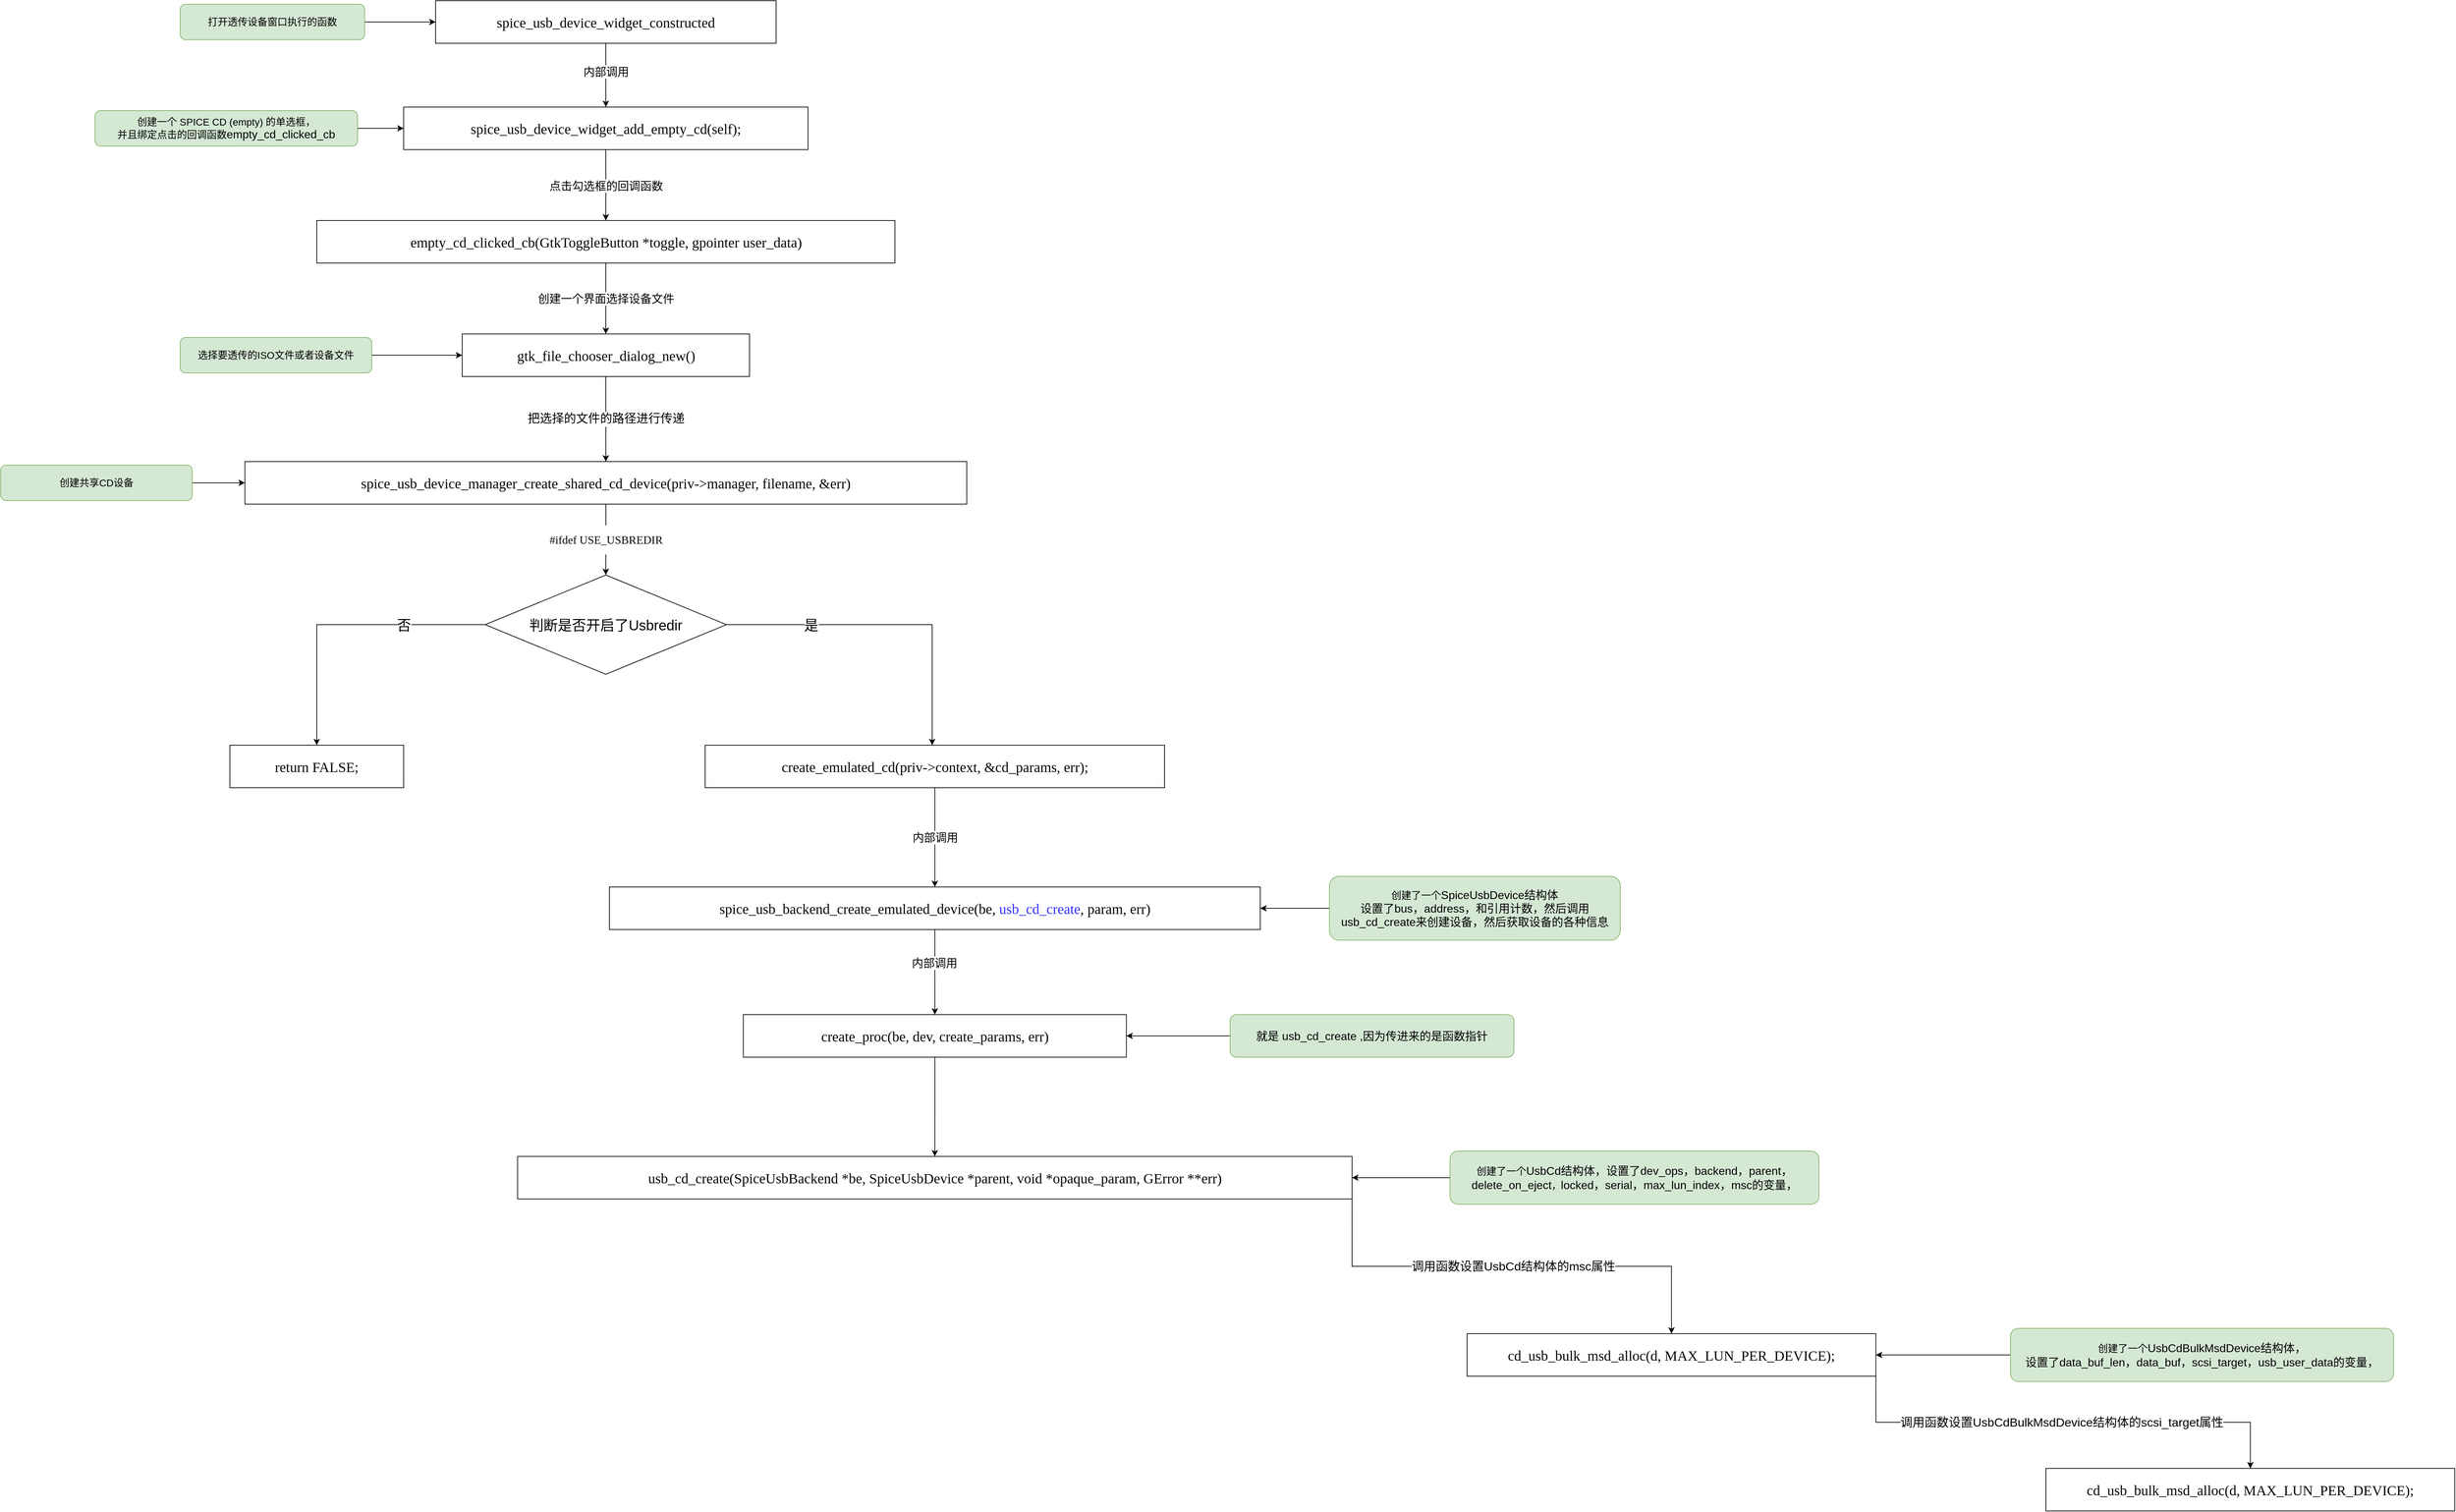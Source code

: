 <mxfile version="21.2.1" type="github">
  <diagram name="第 1 页" id="EY6AYwfko7_sltbW0h-Z">
    <mxGraphModel dx="2074" dy="664" grid="1" gridSize="10" guides="1" tooltips="1" connect="1" arrows="1" fold="1" page="1" pageScale="1" pageWidth="827" pageHeight="1169" math="0" shadow="0">
      <root>
        <mxCell id="0" />
        <mxCell id="1" parent="0" />
        <mxCell id="2CJtTAYrKENx-c4gSzAz-6" style="edgeStyle=orthogonalEdgeStyle;rounded=0;orthogonalLoop=1;jettySize=auto;html=1;" edge="1" parent="1" source="2CJtTAYrKENx-c4gSzAz-1" target="2CJtTAYrKENx-c4gSzAz-5">
          <mxGeometry relative="1" as="geometry" />
        </mxCell>
        <mxCell id="2CJtTAYrKENx-c4gSzAz-7" value="&lt;font style=&quot;font-size: 16px;&quot;&gt;内部调用&lt;/font&gt;" style="edgeLabel;html=1;align=center;verticalAlign=middle;resizable=0;points=[];" vertex="1" connectable="0" parent="2CJtTAYrKENx-c4gSzAz-6">
          <mxGeometry x="-0.267" y="1" relative="1" as="geometry">
            <mxPoint x="-1" y="7" as="offset" />
          </mxGeometry>
        </mxCell>
        <mxCell id="2CJtTAYrKENx-c4gSzAz-1" value="&lt;pre style=&quot;background-color: rgb(255, 255, 255); color: rgb(8, 8, 8);&quot;&gt;&lt;font face=&quot;Lucida Console&quot; style=&quot;font-size: 20px;&quot;&gt;spice_usb_device_widget_constructed&lt;/font&gt;&lt;/pre&gt;" style="rounded=0;whiteSpace=wrap;html=1;" vertex="1" parent="1">
          <mxGeometry x="200" y="150" width="480" height="60" as="geometry" />
        </mxCell>
        <mxCell id="2CJtTAYrKENx-c4gSzAz-4" style="edgeStyle=orthogonalEdgeStyle;rounded=0;orthogonalLoop=1;jettySize=auto;html=1;" edge="1" parent="1" source="2CJtTAYrKENx-c4gSzAz-3" target="2CJtTAYrKENx-c4gSzAz-1">
          <mxGeometry relative="1" as="geometry" />
        </mxCell>
        <mxCell id="2CJtTAYrKENx-c4gSzAz-3" value="&lt;font style=&quot;font-size: 14px;&quot;&gt;打开透传设备窗口执行的函数&lt;/font&gt;" style="rounded=1;whiteSpace=wrap;html=1;fillColor=#d5e8d4;strokeColor=#82b366;" vertex="1" parent="1">
          <mxGeometry x="-160" y="155" width="260" height="50" as="geometry" />
        </mxCell>
        <mxCell id="2CJtTAYrKENx-c4gSzAz-11" style="edgeStyle=orthogonalEdgeStyle;rounded=0;orthogonalLoop=1;jettySize=auto;html=1;" edge="1" parent="1" source="2CJtTAYrKENx-c4gSzAz-5" target="2CJtTAYrKENx-c4gSzAz-10">
          <mxGeometry relative="1" as="geometry" />
        </mxCell>
        <mxCell id="2CJtTAYrKENx-c4gSzAz-12" value="&lt;font style=&quot;font-size: 16px;&quot;&gt;点击勾选框的回调函数&lt;/font&gt;" style="edgeLabel;html=1;align=center;verticalAlign=middle;resizable=0;points=[];" vertex="1" connectable="0" parent="2CJtTAYrKENx-c4gSzAz-11">
          <mxGeometry x="0.267" y="2" relative="1" as="geometry">
            <mxPoint x="-2" y="-13" as="offset" />
          </mxGeometry>
        </mxCell>
        <mxCell id="2CJtTAYrKENx-c4gSzAz-5" value="&lt;pre style=&quot;background-color: rgb(255, 255, 255);&quot;&gt;&lt;font style=&quot;font-size: 20px;&quot; face=&quot;Lucida Console&quot; color=&quot;#080808&quot;&gt;spice_usb_device_widget_add_empty_cd(self);&lt;/font&gt;&lt;font color=&quot;#080808&quot;&gt;&lt;br&gt;&lt;/font&gt;&lt;/pre&gt;" style="rounded=0;whiteSpace=wrap;html=1;" vertex="1" parent="1">
          <mxGeometry x="155" y="300" width="570" height="60" as="geometry" />
        </mxCell>
        <mxCell id="2CJtTAYrKENx-c4gSzAz-9" style="edgeStyle=orthogonalEdgeStyle;rounded=0;orthogonalLoop=1;jettySize=auto;html=1;" edge="1" parent="1" source="2CJtTAYrKENx-c4gSzAz-8" target="2CJtTAYrKENx-c4gSzAz-5">
          <mxGeometry relative="1" as="geometry" />
        </mxCell>
        <mxCell id="2CJtTAYrKENx-c4gSzAz-8" value="&lt;div style=&quot;&quot;&gt;&lt;span style=&quot;font-size: 14px; background-color: initial;&quot;&gt;创建一个 SPICE CD (empty) 的&lt;/span&gt;&lt;span style=&quot;font-size: 14px; background-color: initial;&quot;&gt;单选框，&lt;/span&gt;&lt;/div&gt;&lt;font style=&quot;font-size: 14px;&quot;&gt;&lt;div style=&quot;&quot;&gt;&lt;font style=&quot;background-color: initial;&quot;&gt;并且绑定点击的回调函数&lt;/font&gt;&lt;font style=&quot;background-color: initial; font-size: 16px;&quot;&gt;empty_cd_clicked_cb&lt;/font&gt;&lt;/div&gt;&lt;/font&gt;" style="rounded=1;whiteSpace=wrap;html=1;fillColor=#d5e8d4;strokeColor=#82b366;align=center;" vertex="1" parent="1">
          <mxGeometry x="-280" y="305" width="370" height="50" as="geometry" />
        </mxCell>
        <mxCell id="2CJtTAYrKENx-c4gSzAz-14" style="edgeStyle=orthogonalEdgeStyle;rounded=0;orthogonalLoop=1;jettySize=auto;html=1;" edge="1" parent="1" source="2CJtTAYrKENx-c4gSzAz-10" target="2CJtTAYrKENx-c4gSzAz-13">
          <mxGeometry relative="1" as="geometry" />
        </mxCell>
        <mxCell id="2CJtTAYrKENx-c4gSzAz-15" value="&lt;font style=&quot;font-size: 16px;&quot;&gt;创建一个界面选择设备文件&lt;/font&gt;" style="edgeLabel;html=1;align=center;verticalAlign=middle;resizable=0;points=[];" vertex="1" connectable="0" parent="2CJtTAYrKENx-c4gSzAz-14">
          <mxGeometry x="0.2" y="-3" relative="1" as="geometry">
            <mxPoint x="3" y="-10" as="offset" />
          </mxGeometry>
        </mxCell>
        <mxCell id="2CJtTAYrKENx-c4gSzAz-10" value="&lt;pre style=&quot;background-color: rgb(255, 255, 255); font-size: 20px;&quot;&gt;&lt;pre style=&quot;color: rgb(8, 8, 8);&quot;&gt;&lt;font face=&quot;Lucida Console&quot;&gt;empty_cd_clicked_cb(GtkToggleButton *toggle, gpointer user_data)&lt;/font&gt;&lt;/pre&gt;&lt;/pre&gt;" style="rounded=0;whiteSpace=wrap;html=1;" vertex="1" parent="1">
          <mxGeometry x="32.5" y="460" width="815" height="60" as="geometry" />
        </mxCell>
        <mxCell id="2CJtTAYrKENx-c4gSzAz-19" style="edgeStyle=orthogonalEdgeStyle;rounded=0;orthogonalLoop=1;jettySize=auto;html=1;" edge="1" parent="1" source="2CJtTAYrKENx-c4gSzAz-13" target="2CJtTAYrKENx-c4gSzAz-18">
          <mxGeometry relative="1" as="geometry" />
        </mxCell>
        <mxCell id="2CJtTAYrKENx-c4gSzAz-20" value="&lt;font style=&quot;font-size: 17px;&quot;&gt;把选择的文件的路径进行传递&lt;/font&gt;" style="edgeLabel;html=1;align=center;verticalAlign=middle;resizable=0;points=[];" vertex="1" connectable="0" parent="2CJtTAYrKENx-c4gSzAz-19">
          <mxGeometry x="0.234" y="-3" relative="1" as="geometry">
            <mxPoint x="3" y="-14" as="offset" />
          </mxGeometry>
        </mxCell>
        <mxCell id="2CJtTAYrKENx-c4gSzAz-13" value="&lt;pre style=&quot;background-color: rgb(255, 255, 255);&quot;&gt;&lt;font color=&quot;#080808&quot;&gt;&lt;font style=&quot;font-size: 20px;&quot; face=&quot;Lucida Console&quot;&gt;gtk_file_chooser_dialog_new()&lt;/font&gt;&lt;br&gt;&lt;/font&gt;&lt;/pre&gt;" style="rounded=0;whiteSpace=wrap;html=1;" vertex="1" parent="1">
          <mxGeometry x="237.5" y="620" width="405" height="60" as="geometry" />
        </mxCell>
        <mxCell id="2CJtTAYrKENx-c4gSzAz-17" style="edgeStyle=orthogonalEdgeStyle;rounded=0;orthogonalLoop=1;jettySize=auto;html=1;" edge="1" parent="1" source="2CJtTAYrKENx-c4gSzAz-16" target="2CJtTAYrKENx-c4gSzAz-13">
          <mxGeometry relative="1" as="geometry" />
        </mxCell>
        <mxCell id="2CJtTAYrKENx-c4gSzAz-16" value="&lt;div style=&quot;&quot;&gt;&lt;span style=&quot;font-size: 14px;&quot;&gt;选择要透传的ISO文件或者设备文件&lt;/span&gt;&lt;/div&gt;" style="rounded=1;whiteSpace=wrap;html=1;fillColor=#d5e8d4;strokeColor=#82b366;align=center;" vertex="1" parent="1">
          <mxGeometry x="-160" y="625" width="270" height="50" as="geometry" />
        </mxCell>
        <mxCell id="2CJtTAYrKENx-c4gSzAz-22" style="edgeStyle=orthogonalEdgeStyle;rounded=0;orthogonalLoop=1;jettySize=auto;html=1;" edge="1" parent="1" source="2CJtTAYrKENx-c4gSzAz-18" target="2CJtTAYrKENx-c4gSzAz-21">
          <mxGeometry relative="1" as="geometry" />
        </mxCell>
        <mxCell id="2CJtTAYrKENx-c4gSzAz-23" value="&lt;pre style=&quot;color: rgb(8, 8, 8);&quot;&gt;&lt;font style=&quot;font-size: 16px;&quot; face=&quot;Lucida Console&quot;&gt;#ifdef USE_USBREDIR&lt;/font&gt;&lt;/pre&gt;" style="edgeLabel;html=1;align=center;verticalAlign=middle;resizable=0;points=[];" vertex="1" connectable="0" parent="2CJtTAYrKENx-c4gSzAz-22">
          <mxGeometry x="0.301" y="-1" relative="1" as="geometry">
            <mxPoint x="1" y="-15" as="offset" />
          </mxGeometry>
        </mxCell>
        <mxCell id="2CJtTAYrKENx-c4gSzAz-18" value="&lt;pre style=&quot;background-color: rgb(255, 255, 255);&quot;&gt;&lt;pre style=&quot;color: rgb(8, 8, 8);&quot;&gt;&lt;font face=&quot;Lucida Console&quot; style=&quot;font-size: 20px;&quot;&gt;spice_usb_device_manager_create_shared_cd_device(priv-&amp;gt;manager, filename, &amp;amp;err)&lt;/font&gt;&lt;/pre&gt;&lt;/pre&gt;" style="rounded=0;whiteSpace=wrap;html=1;" vertex="1" parent="1">
          <mxGeometry x="-68.75" y="800" width="1017.5" height="60" as="geometry" />
        </mxCell>
        <mxCell id="2CJtTAYrKENx-c4gSzAz-28" style="edgeStyle=orthogonalEdgeStyle;rounded=0;orthogonalLoop=1;jettySize=auto;html=1;" edge="1" parent="1" source="2CJtTAYrKENx-c4gSzAz-21" target="2CJtTAYrKENx-c4gSzAz-25">
          <mxGeometry relative="1" as="geometry">
            <Array as="points">
              <mxPoint x="900" y="1030" />
            </Array>
          </mxGeometry>
        </mxCell>
        <mxCell id="2CJtTAYrKENx-c4gSzAz-31" value="是" style="edgeLabel;html=1;align=center;verticalAlign=middle;resizable=0;points=[];fontSize=20;" vertex="1" connectable="0" parent="2CJtTAYrKENx-c4gSzAz-28">
          <mxGeometry x="-0.525" y="2" relative="1" as="geometry">
            <mxPoint x="9" y="2" as="offset" />
          </mxGeometry>
        </mxCell>
        <mxCell id="2CJtTAYrKENx-c4gSzAz-29" style="edgeStyle=orthogonalEdgeStyle;rounded=0;orthogonalLoop=1;jettySize=auto;html=1;entryX=0.5;entryY=0;entryDx=0;entryDy=0;exitX=0;exitY=0.5;exitDx=0;exitDy=0;" edge="1" parent="1" source="2CJtTAYrKENx-c4gSzAz-21" target="2CJtTAYrKENx-c4gSzAz-24">
          <mxGeometry relative="1" as="geometry" />
        </mxCell>
        <mxCell id="2CJtTAYrKENx-c4gSzAz-30" value="&lt;font style=&quot;font-size: 20px;&quot;&gt;否&lt;/font&gt;" style="edgeLabel;html=1;align=center;verticalAlign=middle;resizable=0;points=[];fontSize=20;" vertex="1" connectable="0" parent="2CJtTAYrKENx-c4gSzAz-29">
          <mxGeometry x="-0.284" relative="1" as="geometry">
            <mxPoint x="31" as="offset" />
          </mxGeometry>
        </mxCell>
        <mxCell id="2CJtTAYrKENx-c4gSzAz-21" value="&lt;font style=&quot;font-size: 20px;&quot;&gt;判断是否开启了Usbredir&lt;/font&gt;" style="rhombus;whiteSpace=wrap;html=1;" vertex="1" parent="1">
          <mxGeometry x="270" y="960" width="340" height="140" as="geometry" />
        </mxCell>
        <mxCell id="2CJtTAYrKENx-c4gSzAz-24" value="&lt;pre style=&quot;background-color: rgb(255, 255, 255);&quot;&gt;&lt;pre style=&quot;color: rgb(8, 8, 8); font-size: 20px;&quot;&gt;&lt;font style=&quot;font-size: 20px;&quot; face=&quot;Lucida Console&quot;&gt;return FALSE;&lt;/font&gt;&lt;/pre&gt;&lt;/pre&gt;" style="rounded=0;whiteSpace=wrap;html=1;" vertex="1" parent="1">
          <mxGeometry x="-90" y="1200" width="245" height="60" as="geometry" />
        </mxCell>
        <mxCell id="2CJtTAYrKENx-c4gSzAz-35" style="edgeStyle=orthogonalEdgeStyle;rounded=0;orthogonalLoop=1;jettySize=auto;html=1;" edge="1" parent="1" source="2CJtTAYrKENx-c4gSzAz-25" target="2CJtTAYrKENx-c4gSzAz-34">
          <mxGeometry relative="1" as="geometry" />
        </mxCell>
        <mxCell id="2CJtTAYrKENx-c4gSzAz-36" value="&lt;font style=&quot;font-size: 16px;&quot;&gt;内部调用&lt;/font&gt;" style="edgeLabel;html=1;align=center;verticalAlign=middle;resizable=0;points=[];" vertex="1" connectable="0" parent="2CJtTAYrKENx-c4gSzAz-35">
          <mxGeometry x="0.143" y="-2" relative="1" as="geometry">
            <mxPoint x="2" y="-10" as="offset" />
          </mxGeometry>
        </mxCell>
        <mxCell id="2CJtTAYrKENx-c4gSzAz-25" value="&lt;pre style=&quot;background-color: rgb(255, 255, 255);&quot;&gt;&lt;pre style=&quot;color: rgb(8, 8, 8);&quot;&gt;&lt;font face=&quot;Lucida Console&quot; style=&quot;font-size: 20px;&quot;&gt;create_emulated_cd(priv-&amp;gt;context, &amp;amp;cd_params, err);&lt;/font&gt;&lt;/pre&gt;&lt;/pre&gt;" style="rounded=0;whiteSpace=wrap;html=1;" vertex="1" parent="1">
          <mxGeometry x="580" y="1200" width="647.5" height="60" as="geometry" />
        </mxCell>
        <mxCell id="2CJtTAYrKENx-c4gSzAz-33" style="edgeStyle=orthogonalEdgeStyle;rounded=0;orthogonalLoop=1;jettySize=auto;html=1;" edge="1" parent="1" source="2CJtTAYrKENx-c4gSzAz-32" target="2CJtTAYrKENx-c4gSzAz-18">
          <mxGeometry relative="1" as="geometry" />
        </mxCell>
        <mxCell id="2CJtTAYrKENx-c4gSzAz-32" value="&lt;div style=&quot;&quot;&gt;&lt;span style=&quot;font-size: 14px;&quot;&gt;创建共享CD设备&lt;/span&gt;&lt;/div&gt;" style="rounded=1;whiteSpace=wrap;html=1;fillColor=#d5e8d4;strokeColor=#82b366;align=center;" vertex="1" parent="1">
          <mxGeometry x="-413" y="805" width="270" height="50" as="geometry" />
        </mxCell>
        <mxCell id="2CJtTAYrKENx-c4gSzAz-43" style="edgeStyle=orthogonalEdgeStyle;rounded=0;orthogonalLoop=1;jettySize=auto;html=1;" edge="1" parent="1" source="2CJtTAYrKENx-c4gSzAz-34" target="2CJtTAYrKENx-c4gSzAz-39">
          <mxGeometry relative="1" as="geometry" />
        </mxCell>
        <mxCell id="2CJtTAYrKENx-c4gSzAz-34" value="&lt;pre style=&quot;background-color: rgb(255, 255, 255);&quot;&gt;&lt;pre style=&quot;&quot;&gt;&lt;pre style=&quot;&quot;&gt;&lt;font style=&quot;font-size: 20px;&quot; face=&quot;Lucida Console&quot;&gt;&lt;font color=&quot;#080808&quot;&gt;spice_usb_backend_create_emulated_device(be, &lt;/font&gt;&lt;font color=&quot;#3333ff&quot;&gt;usb_cd_create&lt;/font&gt;&lt;font color=&quot;#080808&quot;&gt;, param, err)&lt;/font&gt;&lt;/font&gt;&lt;/pre&gt;&lt;/pre&gt;&lt;/pre&gt;" style="rounded=0;whiteSpace=wrap;html=1;" vertex="1" parent="1">
          <mxGeometry x="445" y="1400" width="917.5" height="60" as="geometry" />
        </mxCell>
        <mxCell id="2CJtTAYrKENx-c4gSzAz-38" style="edgeStyle=orthogonalEdgeStyle;rounded=0;orthogonalLoop=1;jettySize=auto;html=1;" edge="1" parent="1" source="2CJtTAYrKENx-c4gSzAz-37" target="2CJtTAYrKENx-c4gSzAz-34">
          <mxGeometry relative="1" as="geometry" />
        </mxCell>
        <mxCell id="2CJtTAYrKENx-c4gSzAz-37" value="&lt;div style=&quot;&quot;&gt;&lt;span style=&quot;font-size: 14px;&quot;&gt;创建了一个&lt;/span&gt;&lt;font style=&quot;font-size: 16px;&quot;&gt;SpiceUsbDevice结构体&lt;br&gt;设置了bus，address，和引用计数，然后调用&lt;br&gt;usb_cd_create来创建设备，然后获取设备的各种信息&lt;/font&gt;&lt;/div&gt;" style="rounded=1;whiteSpace=wrap;html=1;fillColor=#d5e8d4;strokeColor=#82b366;align=center;" vertex="1" parent="1">
          <mxGeometry x="1460" y="1385" width="410" height="90" as="geometry" />
        </mxCell>
        <mxCell id="2CJtTAYrKENx-c4gSzAz-46" style="edgeStyle=orthogonalEdgeStyle;rounded=0;orthogonalLoop=1;jettySize=auto;html=1;" edge="1" parent="1" source="2CJtTAYrKENx-c4gSzAz-39" target="2CJtTAYrKENx-c4gSzAz-45">
          <mxGeometry relative="1" as="geometry" />
        </mxCell>
        <mxCell id="2CJtTAYrKENx-c4gSzAz-39" value="&lt;pre style=&quot;background-color: rgb(255, 255, 255);&quot;&gt;&lt;pre style=&quot;color: rgb(8, 8, 8);&quot;&gt;&lt;pre style=&quot;&quot;&gt;&lt;font face=&quot;Lucida Console&quot; style=&quot;font-size: 20px;&quot;&gt;create_proc(be, dev, create_params, err)&lt;/font&gt;&lt;/pre&gt;&lt;/pre&gt;&lt;/pre&gt;" style="rounded=0;whiteSpace=wrap;html=1;" vertex="1" parent="1">
          <mxGeometry x="633.75" y="1580" width="540" height="60" as="geometry" />
        </mxCell>
        <mxCell id="2CJtTAYrKENx-c4gSzAz-42" style="edgeStyle=orthogonalEdgeStyle;rounded=0;orthogonalLoop=1;jettySize=auto;html=1;" edge="1" parent="1" source="2CJtTAYrKENx-c4gSzAz-41" target="2CJtTAYrKENx-c4gSzAz-39">
          <mxGeometry relative="1" as="geometry" />
        </mxCell>
        <mxCell id="2CJtTAYrKENx-c4gSzAz-41" value="&lt;div style=&quot;&quot;&gt;&lt;font style=&quot;font-size: 16px;&quot;&gt;就是 usb_cd_create ,因为传进来的是函数指针&lt;/font&gt;&lt;/div&gt;" style="rounded=1;whiteSpace=wrap;html=1;fillColor=#d5e8d4;strokeColor=#82b366;align=center;" vertex="1" parent="1">
          <mxGeometry x="1320" y="1580" width="400" height="60" as="geometry" />
        </mxCell>
        <mxCell id="2CJtTAYrKENx-c4gSzAz-44" value="&lt;font style=&quot;font-size: 16px;&quot;&gt;内部调用&lt;/font&gt;" style="edgeLabel;html=1;align=center;verticalAlign=middle;resizable=0;points=[];" vertex="1" connectable="0" parent="1">
          <mxGeometry x="913.75" y="1360" as="geometry">
            <mxPoint x="-11" y="147" as="offset" />
          </mxGeometry>
        </mxCell>
        <mxCell id="2CJtTAYrKENx-c4gSzAz-55" style="edgeStyle=orthogonalEdgeStyle;rounded=0;orthogonalLoop=1;jettySize=auto;html=1;exitX=1;exitY=1;exitDx=0;exitDy=0;" edge="1" parent="1" source="2CJtTAYrKENx-c4gSzAz-45" target="2CJtTAYrKENx-c4gSzAz-49">
          <mxGeometry relative="1" as="geometry" />
        </mxCell>
        <mxCell id="2CJtTAYrKENx-c4gSzAz-56" value="&lt;font style=&quot;font-size: 17px;&quot;&gt;调用函数设置UsbCd结构体的msc属性&lt;/font&gt;" style="edgeLabel;html=1;align=center;verticalAlign=middle;resizable=0;points=[];" vertex="1" connectable="0" parent="2CJtTAYrKENx-c4gSzAz-55">
          <mxGeometry x="0.169" y="-1" relative="1" as="geometry">
            <mxPoint x="-52" as="offset" />
          </mxGeometry>
        </mxCell>
        <mxCell id="2CJtTAYrKENx-c4gSzAz-45" value="&lt;pre style=&quot;background-color: rgb(255, 255, 255);&quot;&gt;&lt;pre style=&quot;color: rgb(8, 8, 8);&quot;&gt;&lt;pre style=&quot;font-size: 20px;&quot;&gt;&lt;pre style=&quot;&quot;&gt;&lt;font face=&quot;Lucida Console&quot;&gt;usb_cd_create(SpiceUsbBackend *be, SpiceUsbDevice *parent, void *opaque_param, GError **err)&lt;/font&gt;&lt;/pre&gt;&lt;/pre&gt;&lt;/pre&gt;&lt;/pre&gt;" style="rounded=0;whiteSpace=wrap;html=1;" vertex="1" parent="1">
          <mxGeometry x="315.63" y="1780" width="1176.25" height="60" as="geometry" />
        </mxCell>
        <mxCell id="2CJtTAYrKENx-c4gSzAz-53" style="edgeStyle=orthogonalEdgeStyle;rounded=0;orthogonalLoop=1;jettySize=auto;html=1;" edge="1" parent="1" source="2CJtTAYrKENx-c4gSzAz-47" target="2CJtTAYrKENx-c4gSzAz-45">
          <mxGeometry relative="1" as="geometry" />
        </mxCell>
        <mxCell id="2CJtTAYrKENx-c4gSzAz-47" value="&lt;div style=&quot;&quot;&gt;&lt;span style=&quot;font-size: 14px;&quot;&gt;创建了一个&lt;/span&gt;&lt;font style=&quot;font-size: 16px;&quot;&gt;UsbCd&lt;span style=&quot;background-color: initial;&quot;&gt;结构体，&lt;/span&gt;设置了dev_ops，&lt;/font&gt;&lt;font style=&quot;font-size: 16px;&quot;&gt;backend，&lt;/font&gt;&lt;font style=&quot;font-size: 16px;&quot;&gt;parent，&lt;br&gt;&lt;/font&gt;&lt;font style=&quot;font-size: 16px;&quot;&gt;delete_on_eject&lt;/font&gt;&lt;span style=&quot;font-size: 13px;&quot;&gt;，&lt;/span&gt;&lt;font style=&quot;font-size: 16px;&quot;&gt;locked，serial，max_lun_index，msc的变量，&lt;/font&gt;&lt;br&gt;&lt;/div&gt;" style="rounded=1;whiteSpace=wrap;html=1;fillColor=#d5e8d4;strokeColor=#82b366;align=center;" vertex="1" parent="1">
          <mxGeometry x="1630" y="1772.5" width="520" height="75" as="geometry" />
        </mxCell>
        <mxCell id="2CJtTAYrKENx-c4gSzAz-60" style="edgeStyle=orthogonalEdgeStyle;rounded=0;orthogonalLoop=1;jettySize=auto;html=1;exitX=1;exitY=1;exitDx=0;exitDy=0;" edge="1" parent="1" source="2CJtTAYrKENx-c4gSzAz-49" target="2CJtTAYrKENx-c4gSzAz-59">
          <mxGeometry relative="1" as="geometry" />
        </mxCell>
        <mxCell id="2CJtTAYrKENx-c4gSzAz-61" value="&lt;font style=&quot;font-size: 17px;&quot;&gt;调用函数设置UsbCdBulkMsdDevice结构体的scsi_target属性&lt;/font&gt;" style="edgeLabel;html=1;align=center;verticalAlign=middle;resizable=0;points=[];" vertex="1" connectable="0" parent="2CJtTAYrKENx-c4gSzAz-60">
          <mxGeometry x="-0.245" y="-1" relative="1" as="geometry">
            <mxPoint x="78" as="offset" />
          </mxGeometry>
        </mxCell>
        <mxCell id="2CJtTAYrKENx-c4gSzAz-49" value="&lt;pre style=&quot;background-color: rgb(255, 255, 255);&quot;&gt;&lt;pre style=&quot;color: rgb(8, 8, 8);&quot;&gt;&lt;pre style=&quot;&quot;&gt;&lt;pre style=&quot;&quot;&gt;&lt;font style=&quot;font-size: 20px;&quot; face=&quot;Lucida Console&quot;&gt;cd_usb_bulk_msd_alloc(d, MAX_LUN_PER_DEVICE);&lt;/font&gt;&lt;/pre&gt;&lt;/pre&gt;&lt;/pre&gt;&lt;/pre&gt;" style="rounded=0;whiteSpace=wrap;html=1;" vertex="1" parent="1">
          <mxGeometry x="1654" y="2030" width="576.25" height="60" as="geometry" />
        </mxCell>
        <mxCell id="2CJtTAYrKENx-c4gSzAz-58" style="edgeStyle=orthogonalEdgeStyle;rounded=0;orthogonalLoop=1;jettySize=auto;html=1;" edge="1" parent="1" source="2CJtTAYrKENx-c4gSzAz-57" target="2CJtTAYrKENx-c4gSzAz-49">
          <mxGeometry relative="1" as="geometry" />
        </mxCell>
        <mxCell id="2CJtTAYrKENx-c4gSzAz-57" value="&lt;div style=&quot;&quot;&gt;&lt;span style=&quot;font-size: 14px;&quot;&gt;创建了一个&lt;/span&gt;&lt;font style=&quot;font-size: 16px;&quot;&gt;UsbCdBulkMsdDevice&lt;font style=&quot;background-color: initial;&quot;&gt;&lt;span style=&quot;background-color: initial;&quot;&gt;结构体，&lt;br&gt;&lt;/span&gt;设置了&lt;/font&gt;&lt;/font&gt;&lt;font style=&quot;font-size: 16px;&quot;&gt;data_buf_len，data_buf，scsi_target，&lt;/font&gt;&lt;font style=&quot;font-size: 16px;&quot;&gt;usb_user_data&lt;/font&gt;&lt;span style=&quot;background-color: initial; font-size: 16px;&quot;&gt;的变量，&lt;/span&gt;&lt;/div&gt;" style="rounded=1;whiteSpace=wrap;html=1;fillColor=#d5e8d4;strokeColor=#82b366;align=center;" vertex="1" parent="1">
          <mxGeometry x="2420" y="2022.5" width="540" height="75" as="geometry" />
        </mxCell>
        <mxCell id="2CJtTAYrKENx-c4gSzAz-59" value="&lt;pre style=&quot;background-color: rgb(255, 255, 255);&quot;&gt;&lt;pre style=&quot;color: rgb(8, 8, 8);&quot;&gt;&lt;pre style=&quot;&quot;&gt;&lt;pre style=&quot;&quot;&gt;&lt;font style=&quot;font-size: 20px;&quot; face=&quot;Lucida Console&quot;&gt;cd_usb_bulk_msd_alloc(d, MAX_LUN_PER_DEVICE);&lt;/font&gt;&lt;/pre&gt;&lt;/pre&gt;&lt;/pre&gt;&lt;/pre&gt;" style="rounded=0;whiteSpace=wrap;html=1;" vertex="1" parent="1">
          <mxGeometry x="2470" y="2220" width="576.25" height="60" as="geometry" />
        </mxCell>
      </root>
    </mxGraphModel>
  </diagram>
</mxfile>
